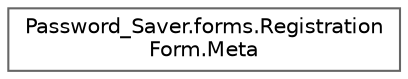 digraph "Graphical Class Hierarchy"
{
 // LATEX_PDF_SIZE
  bgcolor="transparent";
  edge [fontname=Helvetica,fontsize=10,labelfontname=Helvetica,labelfontsize=10];
  node [fontname=Helvetica,fontsize=10,shape=box,height=0.2,width=0.4];
  rankdir="LR";
  Node0 [id="Node000000",label="Password_Saver.forms.Registration\lForm.Meta",height=0.2,width=0.4,color="grey40", fillcolor="white", style="filled",URL="$class_password___saver_1_1forms_1_1_registration_form_1_1_meta.html",tooltip=" "];
}
